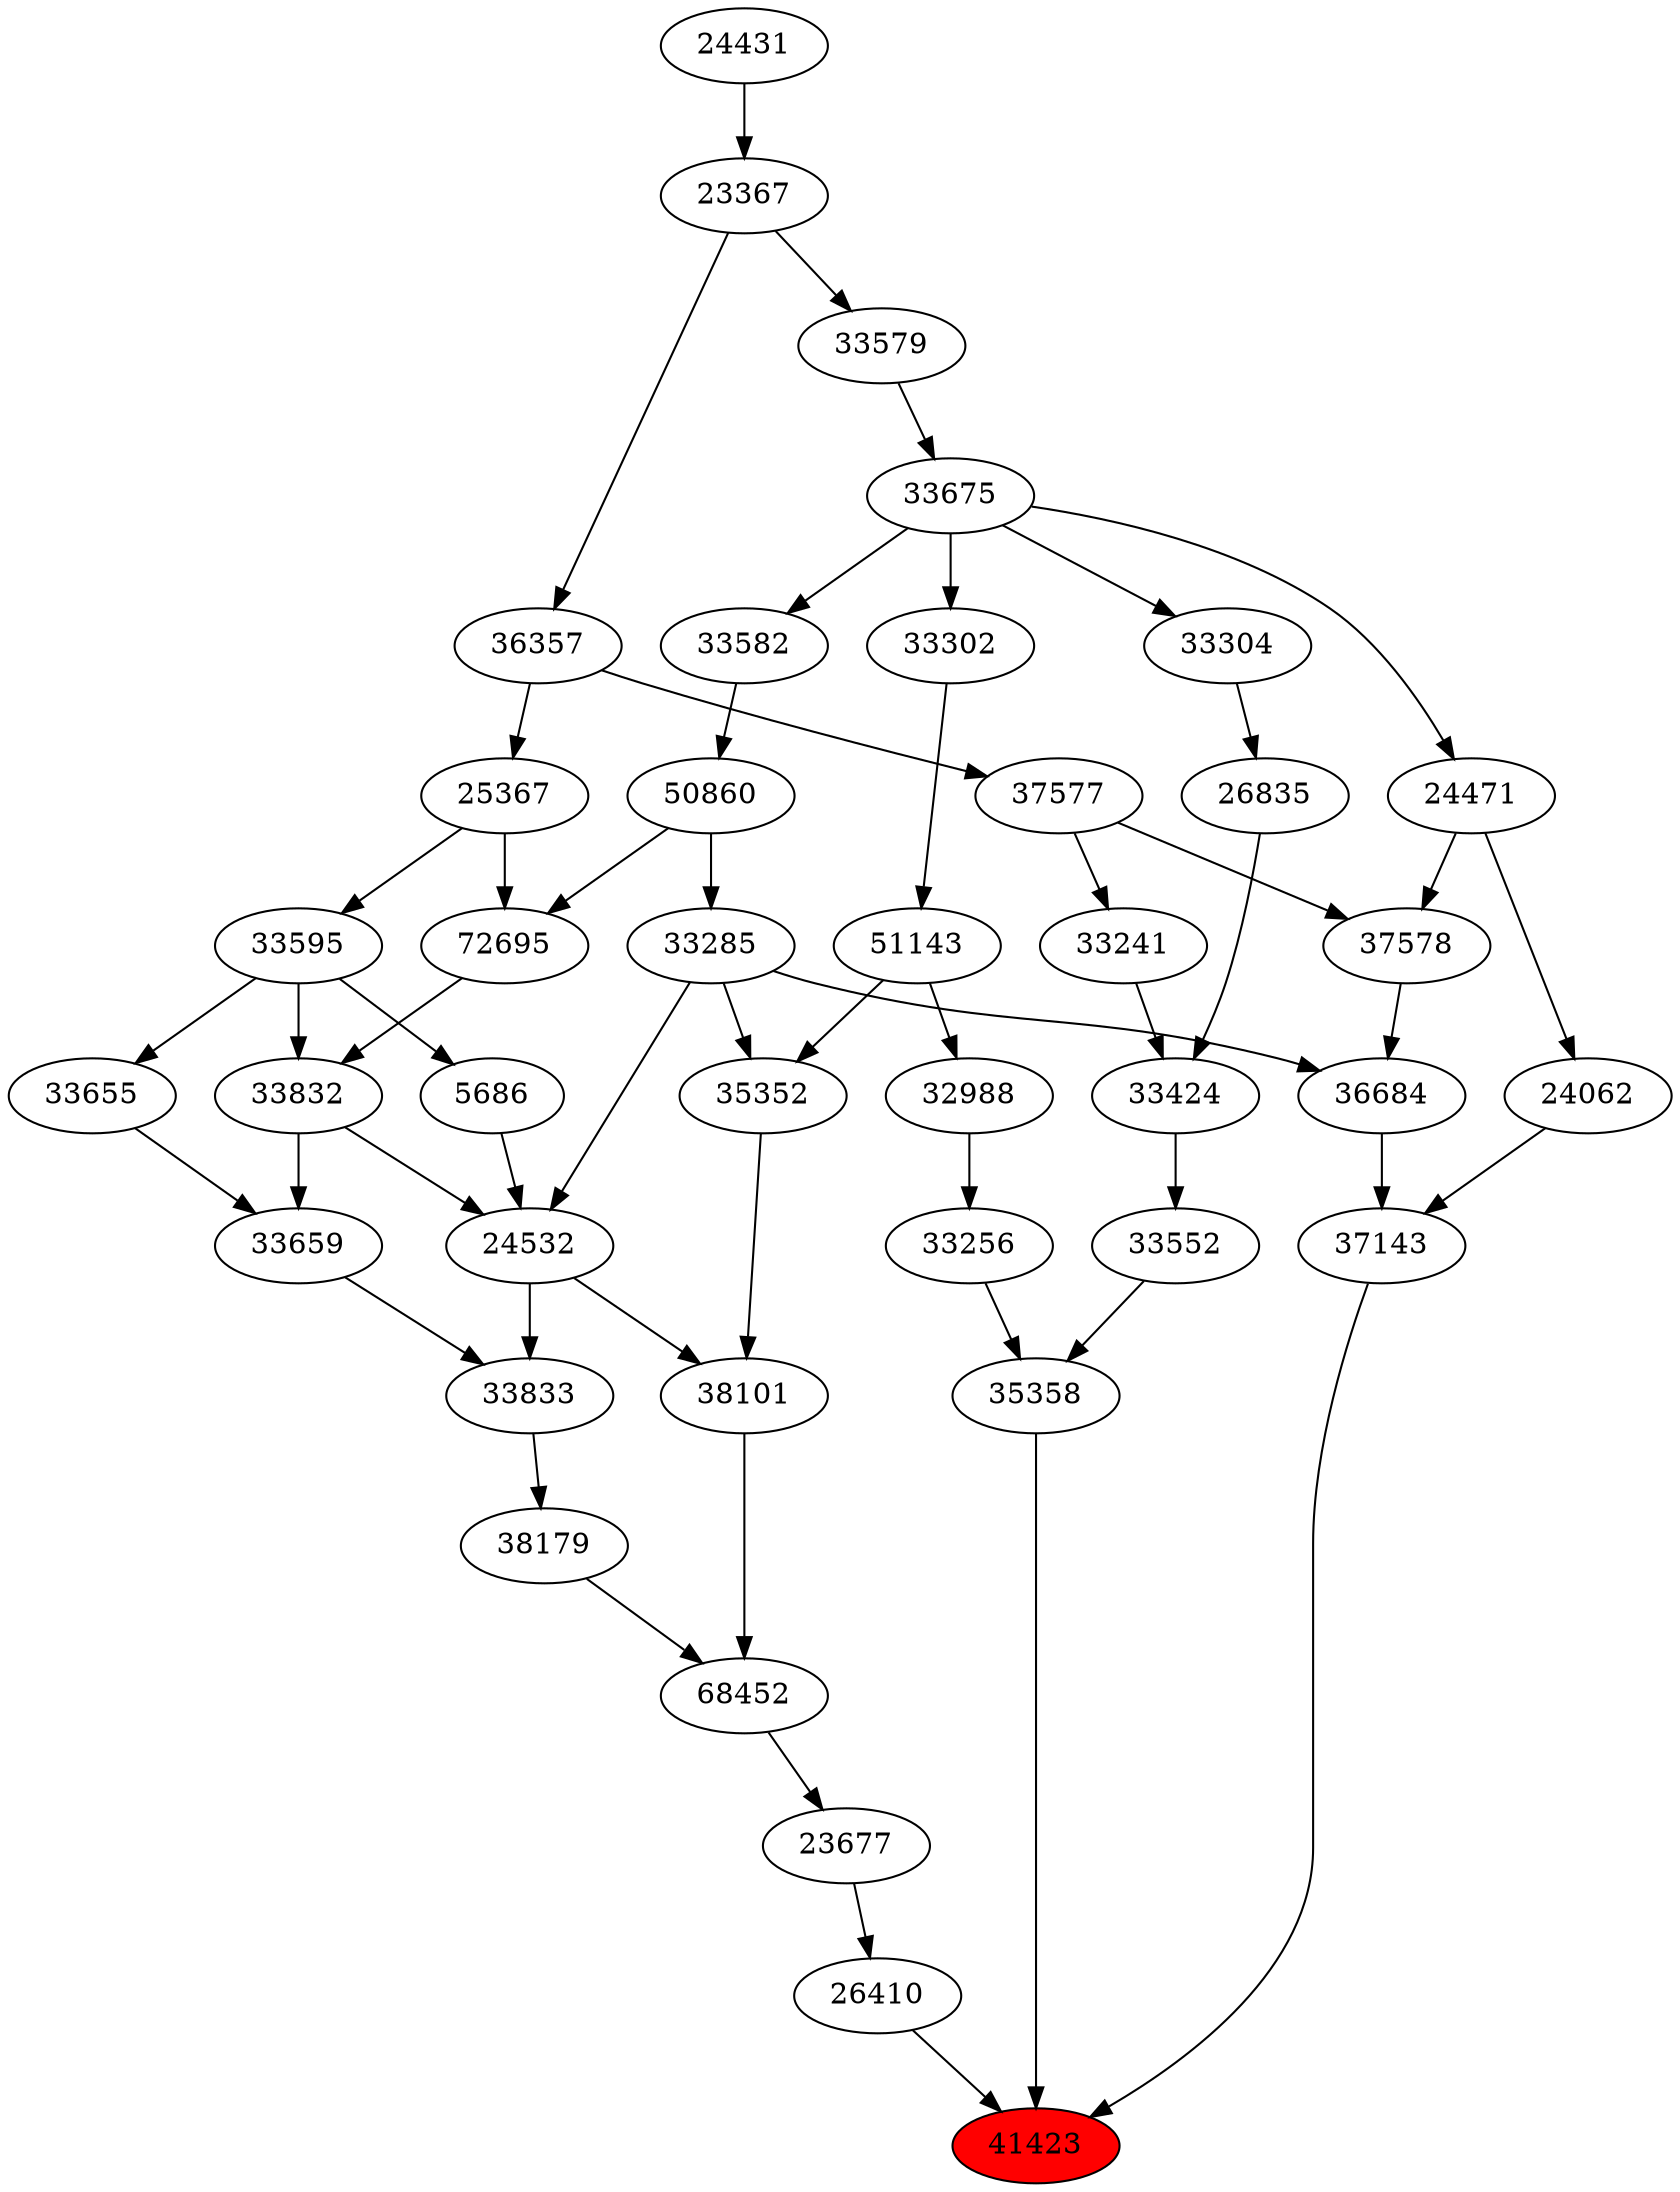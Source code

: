 strict digraph{ 
41423 [label="41423" fillcolor=red style=filled]
35358 -> 41423
26410 -> 41423
37143 -> 41423
35358 [label="35358"]
33552 -> 35358
33256 -> 35358
26410 [label="26410"]
23677 -> 26410
37143 [label="37143"]
36684 -> 37143
24062 -> 37143
33552 [label="33552"]
33424 -> 33552
33256 [label="33256"]
32988 -> 33256
23677 [label="23677"]
68452 -> 23677
36684 [label="36684"]
33285 -> 36684
37578 -> 36684
24062 [label="24062"]
24471 -> 24062
33424 [label="33424"]
33241 -> 33424
26835 -> 33424
32988 [label="32988"]
51143 -> 32988
68452 [label="68452"]
38179 -> 68452
38101 -> 68452
33285 [label="33285"]
50860 -> 33285
37578 [label="37578"]
24471 -> 37578
37577 -> 37578
24471 [label="24471"]
33675 -> 24471
33241 [label="33241"]
37577 -> 33241
26835 [label="26835"]
33304 -> 26835
51143 [label="51143"]
33302 -> 51143
38179 [label="38179"]
33833 -> 38179
38101 [label="38101"]
24532 -> 38101
35352 -> 38101
50860 [label="50860"]
33582 -> 50860
37577 [label="37577"]
36357 -> 37577
33675 [label="33675"]
33579 -> 33675
33304 [label="33304"]
33675 -> 33304
33302 [label="33302"]
33675 -> 33302
33833 [label="33833"]
33659 -> 33833
24532 -> 33833
24532 [label="24532"]
33285 -> 24532
5686 -> 24532
33832 -> 24532
35352 [label="35352"]
33285 -> 35352
51143 -> 35352
33582 [label="33582"]
33675 -> 33582
36357 [label="36357"]
23367 -> 36357
33579 [label="33579"]
23367 -> 33579
33659 [label="33659"]
33655 -> 33659
33832 -> 33659
5686 [label="5686"]
33595 -> 5686
33832 [label="33832"]
72695 -> 33832
33595 -> 33832
23367 [label="23367"]
24431 -> 23367
33655 [label="33655"]
33595 -> 33655
33595 [label="33595"]
25367 -> 33595
72695 [label="72695"]
50860 -> 72695
25367 -> 72695
24431 [label="24431"]
25367 [label="25367"]
36357 -> 25367
}